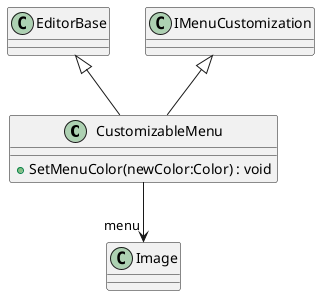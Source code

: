 @startuml
class CustomizableMenu {
    + SetMenuColor(newColor:Color) : void
}
EditorBase <|-- CustomizableMenu
IMenuCustomization <|-- CustomizableMenu
CustomizableMenu --> "menu" Image
@enduml
